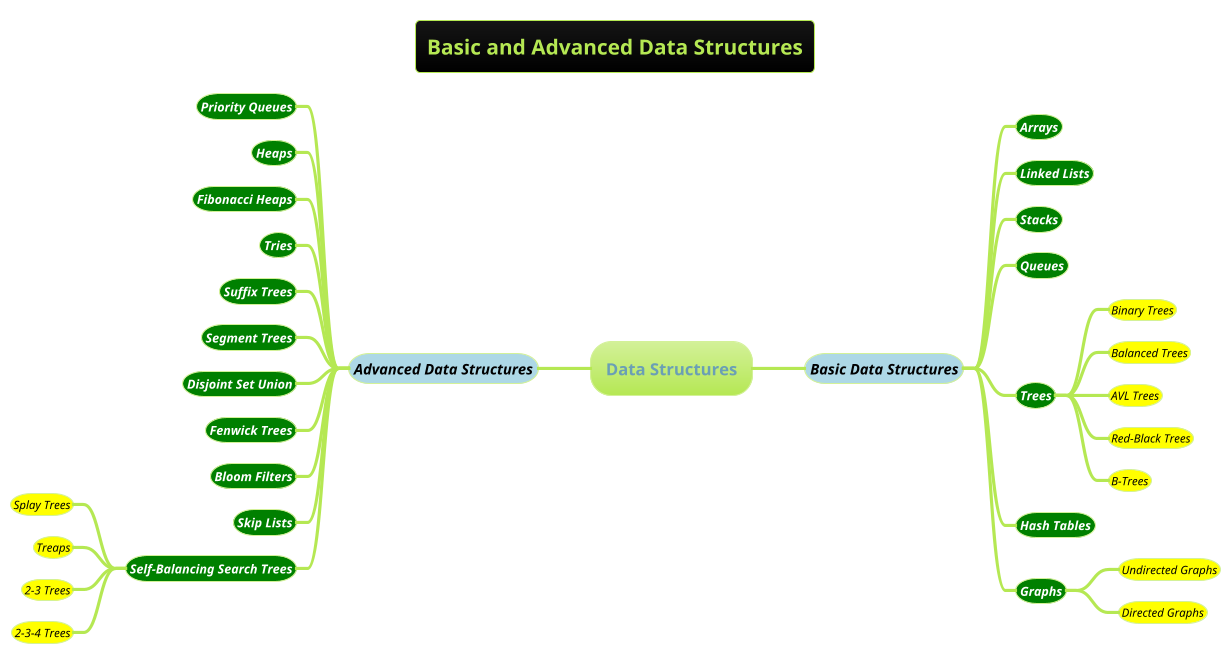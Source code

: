 @startmindmap
title Basic and Advanced Data Structures
!theme hacker

+ Data Structures
++[#lightblue] <i><color #black>Basic Data Structures
+++[#green] <i><color #white><b>Arrays
+++[#green] <i><color #white><b>Linked Lists
+++[#green] <i><color #white><b>Stacks
+++[#green] <i><color #white><b>Queues
+++[#green] <i><color #white><b>Trees
++++[#yellow] <i><color #black>Binary Trees
++++[#yellow] <i><color #black>Balanced Trees
++++[#yellow] <i><color #black>AVL Trees
++++[#yellow] <i><color #black>Red-Black Trees
++++[#yellow] <i><color #black>B-Trees
+++[#green] <i><color #white><b>Hash Tables
+++[#green] <i><color #white><b>Graphs
++++[#yellow] <i><color #black>Undirected Graphs
++++[#yellow] <i><color #black>Directed Graphs

--[#lightblue] <i><color #black>Advanced Data Structures
---[#green] <i><color #white><b>Priority Queues
---[#green] <i><color #white><b>Heaps
---[#green] <i><color #white><b>Fibonacci Heaps
---[#green] <i><color #white><b>Tries
---[#green] <i><color #white><b>Suffix Trees
---[#green] <i><color #white><b>Segment Trees
---[#green] <i><color #white><b>Disjoint Set Union
---[#green] <i><color #white><b>Fenwick Trees
---[#green] <i><color #white><b>Bloom Filters
---[#green] <i><color #white><b>Skip Lists
---[#green] <i><color #white><b>Self-Balancing Search Trees
----[#yellow] <i><color #black>Splay Trees
----[#yellow] <i><color #black>Treaps
----[#yellow] <i><color #black>2-3 Trees
----[#yellow] <i><color #black>2-3-4 Trees

@endmindmap
